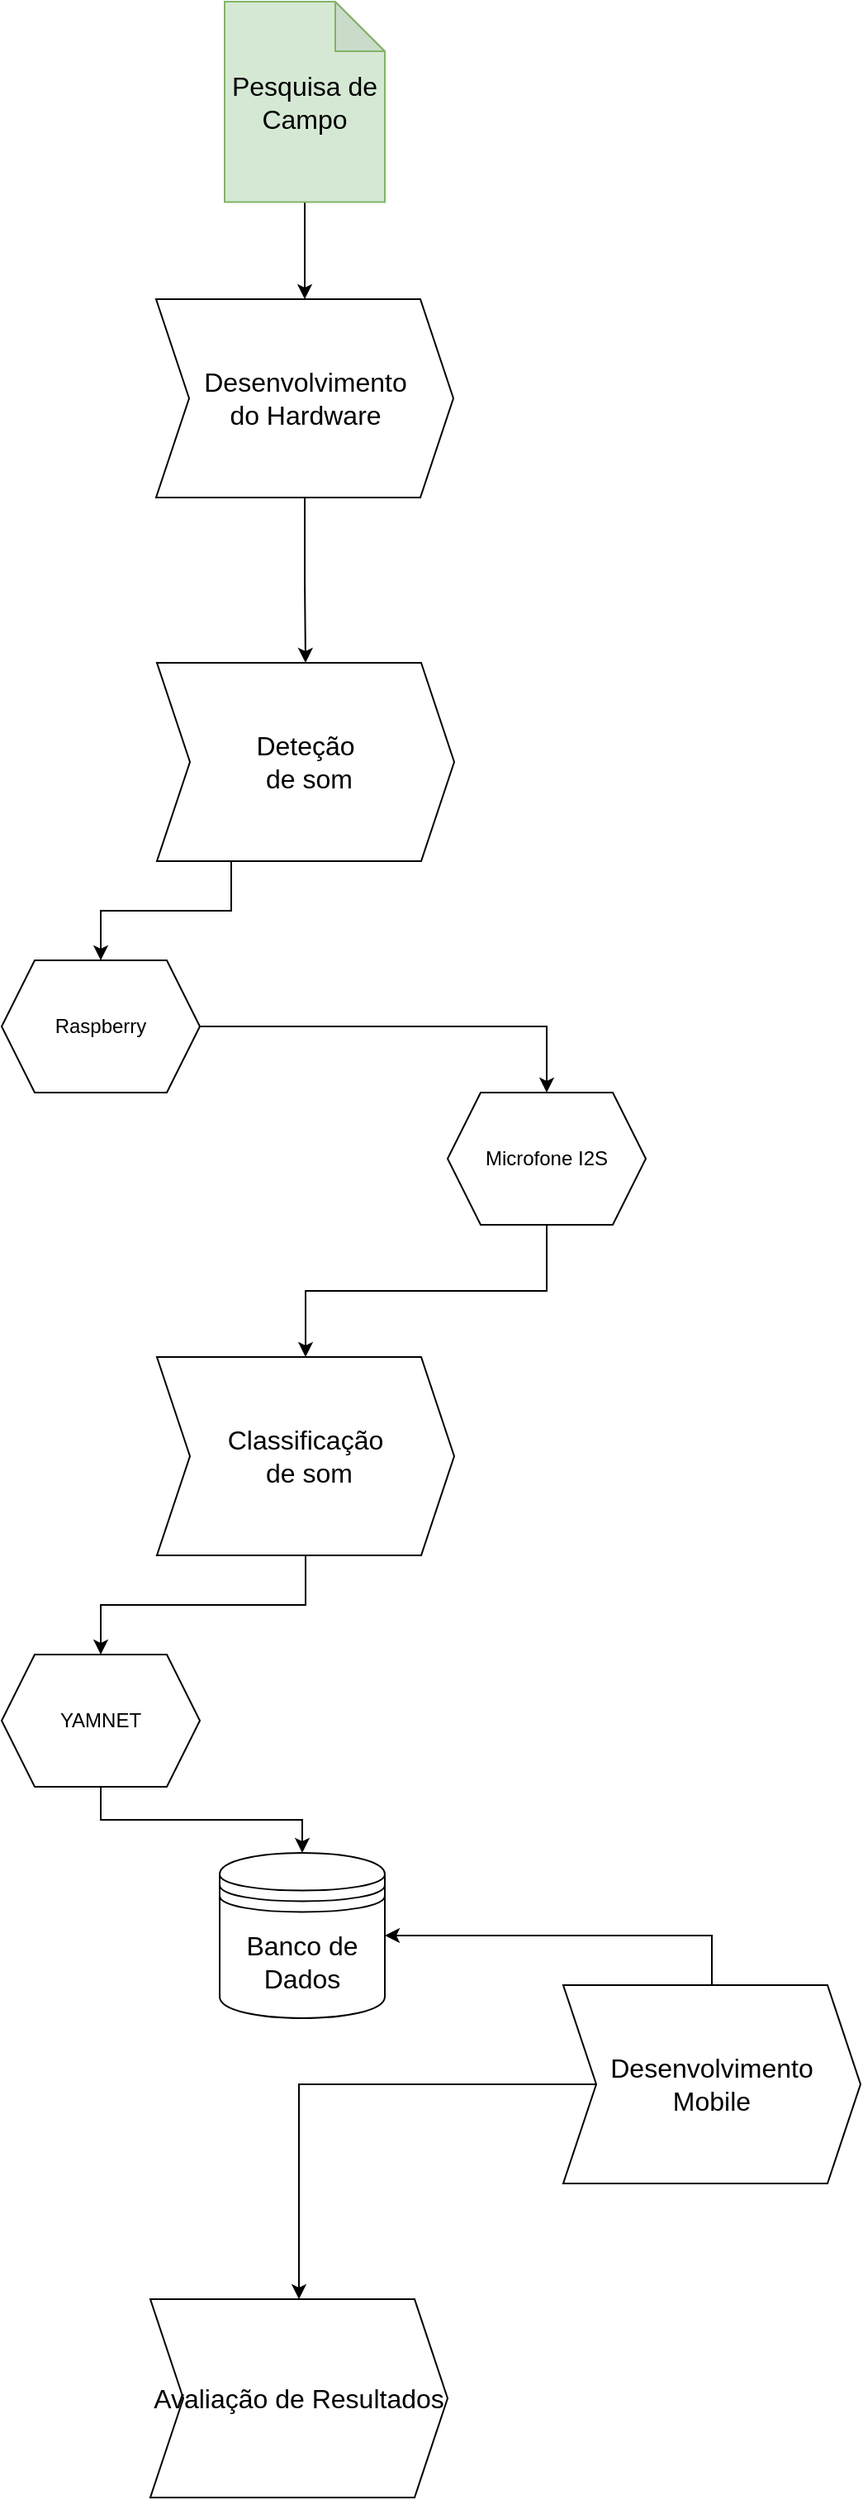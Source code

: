 <mxfile version="27.0.1">
  <diagram name="Página-1" id="rSu4PUZwyo72S_EhJZO-">
    <mxGraphModel dx="1829" dy="1198" grid="1" gridSize="10" guides="1" tooltips="1" connect="1" arrows="1" fold="1" page="1" pageScale="1" pageWidth="827" pageHeight="1169" math="0" shadow="0">
      <root>
        <mxCell id="0" />
        <mxCell id="1" parent="0" />
        <mxCell id="hHr_FQHaSUbndE6EKDq0-15" style="edgeStyle=orthogonalEdgeStyle;rounded=0;orthogonalLoop=1;jettySize=auto;html=1;exitX=0.5;exitY=1;exitDx=0;exitDy=0;exitPerimeter=0;entryX=0.5;entryY=0;entryDx=0;entryDy=0;" parent="1" source="hHr_FQHaSUbndE6EKDq0-1" target="hHr_FQHaSUbndE6EKDq0-2" edge="1">
          <mxGeometry relative="1" as="geometry" />
        </mxCell>
        <mxCell id="hHr_FQHaSUbndE6EKDq0-1" value="&lt;font style=&quot;font-size: 16px;&quot;&gt;Pesquisa de Campo&lt;/font&gt;" style="shape=note;whiteSpace=wrap;html=1;backgroundOutline=1;darkOpacity=0.05;fillColor=#d5e8d4;strokeColor=#82b366;" parent="1" vertex="1">
          <mxGeometry x="365" y="40" width="97" height="121.25" as="geometry" />
        </mxCell>
        <mxCell id="hHr_FQHaSUbndE6EKDq0-16" style="edgeStyle=orthogonalEdgeStyle;rounded=0;orthogonalLoop=1;jettySize=auto;html=1;exitX=0.5;exitY=1;exitDx=0;exitDy=0;entryX=0.5;entryY=0;entryDx=0;entryDy=0;" parent="1" source="hHr_FQHaSUbndE6EKDq0-2" target="hHr_FQHaSUbndE6EKDq0-3" edge="1">
          <mxGeometry relative="1" as="geometry" />
        </mxCell>
        <mxCell id="hHr_FQHaSUbndE6EKDq0-2" value="&lt;font style=&quot;font-size: 16px;&quot;&gt;Desenvolvimento&lt;/font&gt;&lt;div&gt;&lt;font style=&quot;font-size: 16px;&quot;&gt;do Hardware&lt;/font&gt;&lt;/div&gt;" style="shape=step;perimeter=stepPerimeter;whiteSpace=wrap;html=1;fixedSize=1;" parent="1" vertex="1">
          <mxGeometry x="323.5" y="220" width="180" height="120" as="geometry" />
        </mxCell>
        <mxCell id="hHr_FQHaSUbndE6EKDq0-12" style="edgeStyle=orthogonalEdgeStyle;rounded=0;orthogonalLoop=1;jettySize=auto;html=1;exitX=0.25;exitY=1;exitDx=0;exitDy=0;entryX=0.5;entryY=0;entryDx=0;entryDy=0;" parent="1" source="hHr_FQHaSUbndE6EKDq0-3" target="hHr_FQHaSUbndE6EKDq0-10" edge="1">
          <mxGeometry relative="1" as="geometry" />
        </mxCell>
        <mxCell id="hHr_FQHaSUbndE6EKDq0-3" value="&lt;span style=&quot;font-size: 16px;&quot;&gt;Deteção&lt;/span&gt;&lt;div&gt;&lt;span style=&quot;font-size: 16px;&quot;&gt;&amp;nbsp;de som&lt;/span&gt;&lt;/div&gt;" style="shape=step;perimeter=stepPerimeter;whiteSpace=wrap;html=1;fixedSize=1;" parent="1" vertex="1">
          <mxGeometry x="324" y="440" width="180" height="120" as="geometry" />
        </mxCell>
        <mxCell id="hHr_FQHaSUbndE6EKDq0-19" style="edgeStyle=orthogonalEdgeStyle;rounded=0;orthogonalLoop=1;jettySize=auto;html=1;exitX=0.5;exitY=1;exitDx=0;exitDy=0;entryX=0.5;entryY=0;entryDx=0;entryDy=0;" parent="1" source="hHr_FQHaSUbndE6EKDq0-4" target="hHr_FQHaSUbndE6EKDq0-18" edge="1">
          <mxGeometry relative="1" as="geometry" />
        </mxCell>
        <mxCell id="hHr_FQHaSUbndE6EKDq0-4" value="&lt;span style=&quot;font-size: 16px;&quot;&gt;Classificação&lt;/span&gt;&lt;div&gt;&lt;span style=&quot;font-size: 16px;&quot;&gt;&amp;nbsp;de som&lt;/span&gt;&lt;/div&gt;" style="shape=step;perimeter=stepPerimeter;whiteSpace=wrap;html=1;fixedSize=1;" parent="1" vertex="1">
          <mxGeometry x="324" y="860" width="180" height="120" as="geometry" />
        </mxCell>
        <mxCell id="hHr_FQHaSUbndE6EKDq0-5" value="&lt;font style=&quot;font-size: 16px;&quot;&gt;Banco de Dados&lt;/font&gt;" style="shape=datastore;whiteSpace=wrap;html=1;" parent="1" vertex="1">
          <mxGeometry x="362" y="1160" width="100" height="100" as="geometry" />
        </mxCell>
        <mxCell id="hHr_FQHaSUbndE6EKDq0-24" style="edgeStyle=orthogonalEdgeStyle;rounded=0;orthogonalLoop=1;jettySize=auto;html=1;exitX=0.5;exitY=0;exitDx=0;exitDy=0;entryX=1;entryY=0.5;entryDx=0;entryDy=0;" parent="1" source="hHr_FQHaSUbndE6EKDq0-6" target="hHr_FQHaSUbndE6EKDq0-5" edge="1">
          <mxGeometry relative="1" as="geometry" />
        </mxCell>
        <mxCell id="hHr_FQHaSUbndE6EKDq0-25" style="edgeStyle=orthogonalEdgeStyle;rounded=0;orthogonalLoop=1;jettySize=auto;html=1;entryX=0.5;entryY=0;entryDx=0;entryDy=0;" parent="1" source="hHr_FQHaSUbndE6EKDq0-6" target="hHr_FQHaSUbndE6EKDq0-7" edge="1">
          <mxGeometry relative="1" as="geometry" />
        </mxCell>
        <mxCell id="hHr_FQHaSUbndE6EKDq0-6" value="&lt;span style=&quot;font-size: 16px;&quot;&gt;Desenvolvimento&lt;/span&gt;&lt;div&gt;&lt;span style=&quot;font-size: 16px;&quot;&gt;Mobile&lt;/span&gt;&lt;/div&gt;" style="shape=step;perimeter=stepPerimeter;whiteSpace=wrap;html=1;fixedSize=1;" parent="1" vertex="1">
          <mxGeometry x="570" y="1240" width="180" height="120" as="geometry" />
        </mxCell>
        <mxCell id="hHr_FQHaSUbndE6EKDq0-7" value="&lt;span style=&quot;font-size: 16px;&quot;&gt;Avaliação de Resultados&lt;/span&gt;" style="shape=step;perimeter=stepPerimeter;whiteSpace=wrap;html=1;fixedSize=1;" parent="1" vertex="1">
          <mxGeometry x="320" y="1430" width="180" height="120" as="geometry" />
        </mxCell>
        <mxCell id="hHr_FQHaSUbndE6EKDq0-17" style="edgeStyle=orthogonalEdgeStyle;rounded=0;orthogonalLoop=1;jettySize=auto;html=1;exitX=0.5;exitY=1;exitDx=0;exitDy=0;entryX=0.5;entryY=0;entryDx=0;entryDy=0;" parent="1" source="hHr_FQHaSUbndE6EKDq0-9" target="hHr_FQHaSUbndE6EKDq0-4" edge="1">
          <mxGeometry relative="1" as="geometry" />
        </mxCell>
        <mxCell id="hHr_FQHaSUbndE6EKDq0-9" value="Microfone I2S" style="shape=hexagon;perimeter=hexagonPerimeter2;whiteSpace=wrap;html=1;fixedSize=1;" parent="1" vertex="1">
          <mxGeometry x="500" y="700" width="120" height="80" as="geometry" />
        </mxCell>
        <mxCell id="hHr_FQHaSUbndE6EKDq0-13" style="edgeStyle=orthogonalEdgeStyle;rounded=0;orthogonalLoop=1;jettySize=auto;html=1;entryX=0.5;entryY=0;entryDx=0;entryDy=0;" parent="1" source="hHr_FQHaSUbndE6EKDq0-10" target="hHr_FQHaSUbndE6EKDq0-9" edge="1">
          <mxGeometry relative="1" as="geometry" />
        </mxCell>
        <mxCell id="hHr_FQHaSUbndE6EKDq0-10" value="Raspberry" style="shape=hexagon;perimeter=hexagonPerimeter2;whiteSpace=wrap;html=1;fixedSize=1;" parent="1" vertex="1">
          <mxGeometry x="230" y="620" width="120" height="80" as="geometry" />
        </mxCell>
        <mxCell id="hHr_FQHaSUbndE6EKDq0-23" style="edgeStyle=orthogonalEdgeStyle;rounded=0;orthogonalLoop=1;jettySize=auto;html=1;exitX=0.5;exitY=1;exitDx=0;exitDy=0;entryX=0.5;entryY=0;entryDx=0;entryDy=0;" parent="1" source="hHr_FQHaSUbndE6EKDq0-18" target="hHr_FQHaSUbndE6EKDq0-5" edge="1">
          <mxGeometry relative="1" as="geometry" />
        </mxCell>
        <mxCell id="hHr_FQHaSUbndE6EKDq0-18" value="YAMNET" style="shape=hexagon;perimeter=hexagonPerimeter2;whiteSpace=wrap;html=1;fixedSize=1;" parent="1" vertex="1">
          <mxGeometry x="230" y="1040" width="120" height="80" as="geometry" />
        </mxCell>
      </root>
    </mxGraphModel>
  </diagram>
</mxfile>
